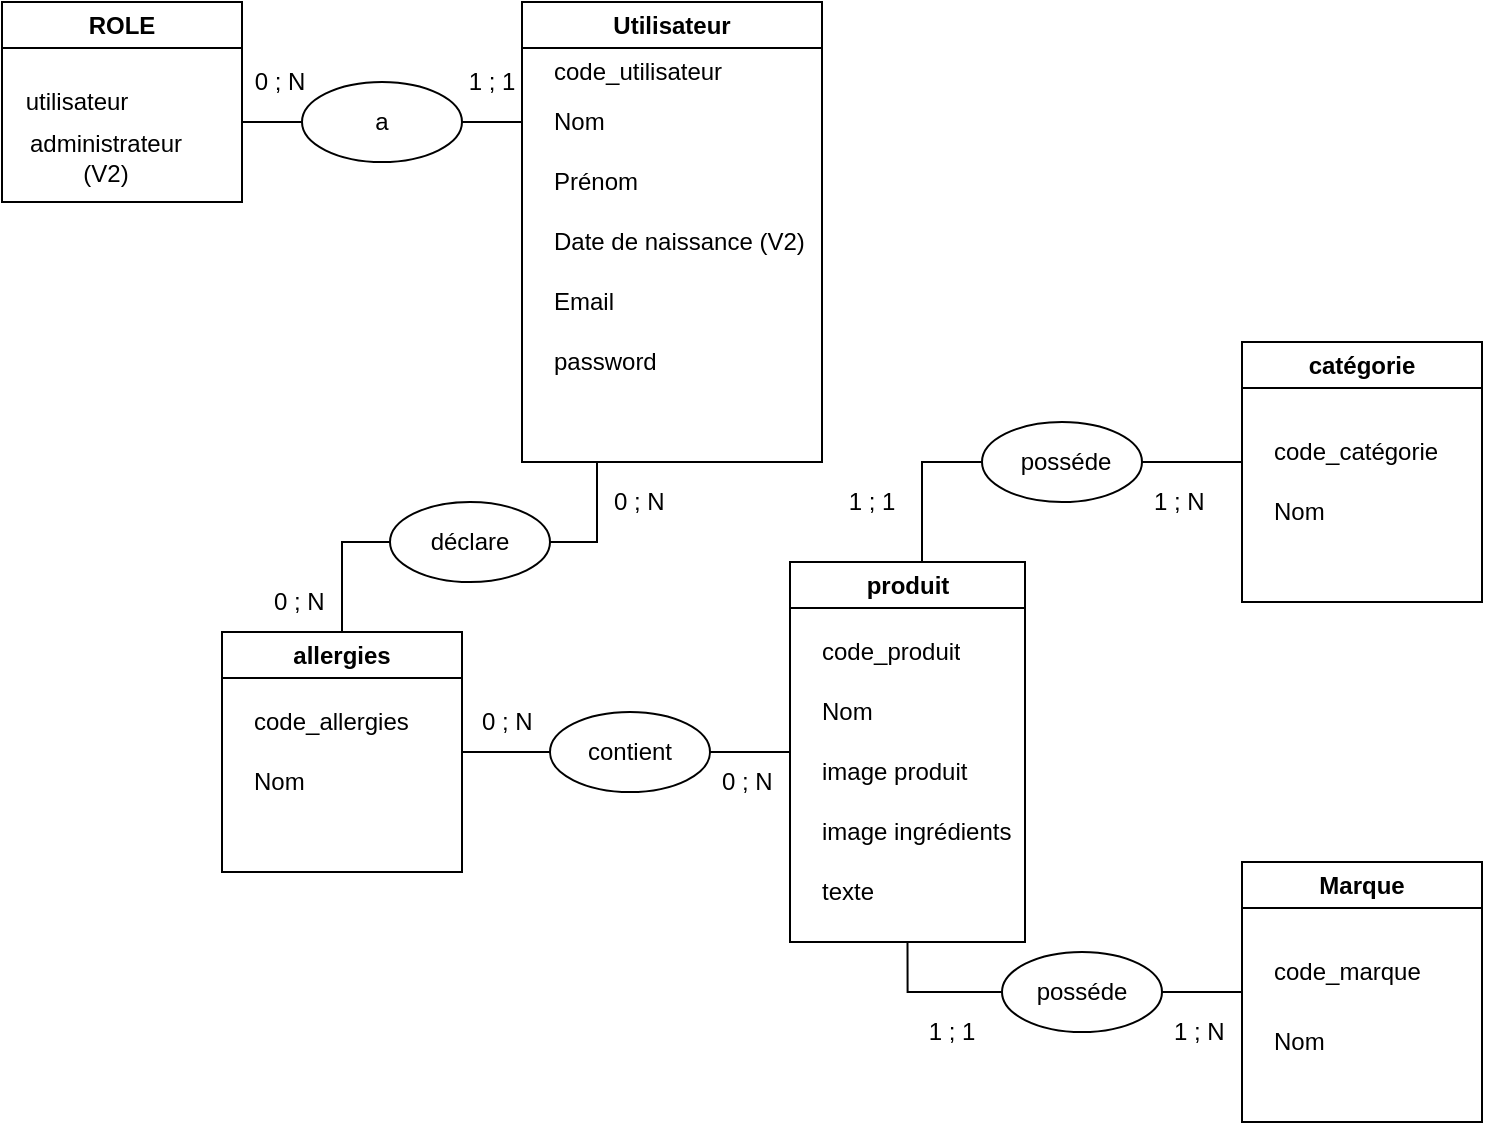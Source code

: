 <mxfile>
    <diagram id="IFRQNdErznVPO91wgtog" name="Page-1">
        <mxGraphModel dx="1147" dy="419" grid="1" gridSize="10" guides="1" tooltips="1" connect="1" arrows="1" fold="1" page="1" pageScale="1" pageWidth="827" pageHeight="1169" math="0" shadow="0">
            <root>
                <mxCell id="0"/>
                <mxCell id="1" parent="0"/>
                <mxCell id="2" style="edgeStyle=orthogonalEdgeStyle;rounded=0;orthogonalLoop=1;jettySize=auto;html=1;exitX=0;exitY=0.5;exitDx=0;exitDy=0;entryX=0.5;entryY=0;entryDx=0;entryDy=0;endArrow=none;endFill=0;startArrow=none;" parent="1" source="49" target="18" edge="1">
                    <mxGeometry relative="1" as="geometry">
                        <Array as="points">
                            <mxPoint x="190" y="310"/>
                        </Array>
                    </mxGeometry>
                </mxCell>
                <mxCell id="3" value="Utilisateur" style="swimlane;whiteSpace=wrap;html=1;" parent="1" vertex="1">
                    <mxGeometry x="280" y="40" width="150" height="230" as="geometry"/>
                </mxCell>
                <mxCell id="4" value="Nom" style="text;strokeColor=none;fillColor=none;align=left;verticalAlign=middle;spacingLeft=4;spacingRight=4;overflow=hidden;points=[[0,0.5],[1,0.5]];portConstraint=eastwest;rotatable=0;whiteSpace=wrap;html=1;" parent="3" vertex="1">
                    <mxGeometry x="10" y="45" width="80" height="30" as="geometry"/>
                </mxCell>
                <mxCell id="5" value="Prénom" style="text;strokeColor=none;fillColor=none;align=left;verticalAlign=middle;spacingLeft=4;spacingRight=4;overflow=hidden;points=[[0,0.5],[1,0.5]];portConstraint=eastwest;rotatable=0;whiteSpace=wrap;html=1;" parent="3" vertex="1">
                    <mxGeometry x="10" y="75" width="80" height="30" as="geometry"/>
                </mxCell>
                <mxCell id="6" value="Date de naissance (V2)" style="text;strokeColor=none;fillColor=none;align=left;verticalAlign=middle;spacingLeft=4;spacingRight=4;overflow=hidden;points=[[0,0.5],[1,0.5]];portConstraint=eastwest;rotatable=0;whiteSpace=wrap;html=1;" parent="3" vertex="1">
                    <mxGeometry x="10" y="105" width="150" height="30" as="geometry"/>
                </mxCell>
                <mxCell id="7" value="Email" style="text;strokeColor=none;fillColor=none;align=left;verticalAlign=middle;spacingLeft=4;spacingRight=4;overflow=hidden;points=[[0,0.5],[1,0.5]];portConstraint=eastwest;rotatable=0;whiteSpace=wrap;html=1;" parent="3" vertex="1">
                    <mxGeometry x="10" y="135" width="150" height="30" as="geometry"/>
                </mxCell>
                <mxCell id="8" value="password" style="text;strokeColor=none;fillColor=none;align=left;verticalAlign=middle;spacingLeft=4;spacingRight=4;overflow=hidden;points=[[0,0.5],[1,0.5]];portConstraint=eastwest;rotatable=0;whiteSpace=wrap;html=1;" parent="3" vertex="1">
                    <mxGeometry x="10" y="165" width="100" height="30" as="geometry"/>
                </mxCell>
                <mxCell id="9" value="code_utilisateur" style="text;strokeColor=none;fillColor=none;align=left;verticalAlign=middle;spacingLeft=4;spacingRight=4;overflow=hidden;points=[[0,0.5],[1,0.5]];portConstraint=eastwest;rotatable=0;whiteSpace=wrap;html=1;" parent="3" vertex="1">
                    <mxGeometry x="10" y="20" width="110" height="30" as="geometry"/>
                </mxCell>
                <mxCell id="14" value="ROLE" style="swimlane;whiteSpace=wrap;html=1;" parent="1" vertex="1">
                    <mxGeometry x="20" y="40" width="120" height="100" as="geometry"/>
                </mxCell>
                <mxCell id="15" value="utilisateur" style="text;html=1;strokeColor=none;fillColor=none;align=center;verticalAlign=middle;whiteSpace=wrap;rounded=0;" parent="14" vertex="1">
                    <mxGeometry y="40" width="75" height="20" as="geometry"/>
                </mxCell>
                <mxCell id="16" value="administrateur (V2)" style="text;html=1;strokeColor=none;fillColor=none;align=center;verticalAlign=middle;whiteSpace=wrap;rounded=0;" parent="14" vertex="1">
                    <mxGeometry x="12.5" y="65" width="77.5" height="25" as="geometry"/>
                </mxCell>
                <mxCell id="17" style="edgeStyle=orthogonalEdgeStyle;rounded=0;orthogonalLoop=1;jettySize=auto;html=1;exitX=1;exitY=0.5;exitDx=0;exitDy=0;entryX=0;entryY=0.5;entryDx=0;entryDy=0;startArrow=none;endArrow=none;endFill=0;" parent="1" source="42" target="23" edge="1">
                    <mxGeometry relative="1" as="geometry"/>
                </mxCell>
                <mxCell id="18" value="allergies" style="swimlane;whiteSpace=wrap;html=1;startSize=23;" parent="1" vertex="1">
                    <mxGeometry x="130" y="355" width="120" height="120" as="geometry"/>
                </mxCell>
                <mxCell id="19" value="Nom" style="text;strokeColor=none;fillColor=none;align=left;verticalAlign=middle;spacingLeft=4;spacingRight=4;overflow=hidden;points=[[0,0.5],[1,0.5]];portConstraint=eastwest;rotatable=0;whiteSpace=wrap;html=1;" parent="18" vertex="1">
                    <mxGeometry x="10" y="60" width="80" height="30" as="geometry"/>
                </mxCell>
                <mxCell id="20" value="code_allergies" style="text;strokeColor=none;fillColor=none;align=left;verticalAlign=middle;spacingLeft=4;spacingRight=4;overflow=hidden;points=[[0,0.5],[1,0.5]];portConstraint=eastwest;rotatable=0;whiteSpace=wrap;html=1;" parent="18" vertex="1">
                    <mxGeometry x="10" y="30" width="110" height="30" as="geometry"/>
                </mxCell>
                <mxCell id="21" style="edgeStyle=orthogonalEdgeStyle;rounded=0;orthogonalLoop=1;jettySize=auto;html=1;exitX=1;exitY=0.5;exitDx=0;exitDy=0;startArrow=none;endArrow=none;endFill=0;" parent="1" source="36" edge="1">
                    <mxGeometry relative="1" as="geometry">
                        <mxPoint x="640" y="270" as="targetPoint"/>
                        <Array as="points">
                            <mxPoint x="640" y="270"/>
                        </Array>
                    </mxGeometry>
                </mxCell>
                <mxCell id="22" style="edgeStyle=orthogonalEdgeStyle;rounded=0;orthogonalLoop=1;jettySize=auto;html=1;exitX=1;exitY=0.5;exitDx=0;exitDy=0;entryX=0;entryY=0.5;entryDx=0;entryDy=0;startArrow=none;endArrow=none;endFill=0;" parent="1" source="39" target="32" edge="1">
                    <mxGeometry relative="1" as="geometry"/>
                </mxCell>
                <mxCell id="23" value="produit" style="swimlane;whiteSpace=wrap;html=1;" parent="1" vertex="1">
                    <mxGeometry x="414" y="320" width="117.5" height="190" as="geometry"/>
                </mxCell>
                <mxCell id="24" value="Nom" style="text;strokeColor=none;fillColor=none;align=left;verticalAlign=middle;spacingLeft=4;spacingRight=4;overflow=hidden;points=[[0,0.5],[1,0.5]];portConstraint=eastwest;rotatable=0;whiteSpace=wrap;html=1;" parent="23" vertex="1">
                    <mxGeometry x="10" y="60" width="80" height="30" as="geometry"/>
                </mxCell>
                <mxCell id="25" value="code_produit" style="text;strokeColor=none;fillColor=none;align=left;verticalAlign=middle;spacingLeft=4;spacingRight=4;overflow=hidden;points=[[0,0.5],[1,0.5]];portConstraint=eastwest;rotatable=0;whiteSpace=wrap;html=1;" parent="23" vertex="1">
                    <mxGeometry x="10" y="30" width="85" height="30" as="geometry"/>
                </mxCell>
                <mxCell id="26" value="image produit" style="text;strokeColor=none;fillColor=none;align=left;verticalAlign=middle;spacingLeft=4;spacingRight=4;overflow=hidden;points=[[0,0.5],[1,0.5]];portConstraint=eastwest;rotatable=0;whiteSpace=wrap;html=1;" parent="23" vertex="1">
                    <mxGeometry x="10" y="90" width="85" height="30" as="geometry"/>
                </mxCell>
                <mxCell id="27" value="image ingrédients" style="text;strokeColor=none;fillColor=none;align=left;verticalAlign=middle;spacingLeft=4;spacingRight=4;overflow=hidden;points=[[0,0.5],[1,0.5]];portConstraint=eastwest;rotatable=0;whiteSpace=wrap;html=1;" parent="23" vertex="1">
                    <mxGeometry x="10" y="120" width="110" height="30" as="geometry"/>
                </mxCell>
                <mxCell id="28" value="texte" style="text;strokeColor=none;fillColor=none;align=left;verticalAlign=middle;spacingLeft=4;spacingRight=4;overflow=hidden;points=[[0,0.5],[1,0.5]];portConstraint=eastwest;rotatable=0;whiteSpace=wrap;html=1;" parent="23" vertex="1">
                    <mxGeometry x="10" y="150" width="80" height="30" as="geometry"/>
                </mxCell>
                <mxCell id="29" value="catégorie" style="swimlane;whiteSpace=wrap;html=1;" parent="1" vertex="1">
                    <mxGeometry x="640" y="210" width="120" height="130" as="geometry"/>
                </mxCell>
                <mxCell id="30" value="Nom" style="text;strokeColor=none;fillColor=none;align=left;verticalAlign=middle;spacingLeft=4;spacingRight=4;overflow=hidden;points=[[0,0.5],[1,0.5]];portConstraint=eastwest;rotatable=0;whiteSpace=wrap;html=1;" parent="29" vertex="1">
                    <mxGeometry x="10" y="70" width="80" height="30" as="geometry"/>
                </mxCell>
                <mxCell id="31" value="code_catégorie" style="text;strokeColor=none;fillColor=none;align=left;verticalAlign=middle;spacingLeft=4;spacingRight=4;overflow=hidden;points=[[0,0.5],[1,0.5]];portConstraint=eastwest;rotatable=0;whiteSpace=wrap;html=1;" parent="29" vertex="1">
                    <mxGeometry x="10" y="40" width="100" height="30" as="geometry"/>
                </mxCell>
                <mxCell id="32" value="Marque" style="swimlane;whiteSpace=wrap;html=1;" parent="1" vertex="1">
                    <mxGeometry x="640" y="470" width="120" height="130" as="geometry"/>
                </mxCell>
                <mxCell id="33" value="Nom" style="text;strokeColor=none;fillColor=none;align=left;verticalAlign=middle;spacingLeft=4;spacingRight=4;overflow=hidden;points=[[0,0.5],[1,0.5]];portConstraint=eastwest;rotatable=0;whiteSpace=wrap;html=1;" parent="32" vertex="1">
                    <mxGeometry x="10" y="75" width="80" height="30" as="geometry"/>
                </mxCell>
                <mxCell id="34" value="code_marque" style="text;strokeColor=none;fillColor=none;align=left;verticalAlign=middle;spacingLeft=4;spacingRight=4;overflow=hidden;points=[[0,0.5],[1,0.5]];portConstraint=eastwest;rotatable=0;whiteSpace=wrap;html=1;" parent="32" vertex="1">
                    <mxGeometry x="10" y="40" width="100" height="30" as="geometry"/>
                </mxCell>
                <mxCell id="35" value="" style="edgeStyle=orthogonalEdgeStyle;rounded=0;orthogonalLoop=1;jettySize=auto;html=1;exitX=0.75;exitY=0;exitDx=0;exitDy=0;entryX=0;entryY=0.25;entryDx=0;entryDy=0;endArrow=none;" parent="1" source="23" target="36" edge="1">
                    <mxGeometry relative="1" as="geometry">
                        <mxPoint x="502" y="320" as="sourcePoint"/>
                        <mxPoint x="640" y="273" as="targetPoint"/>
                        <Array as="points">
                            <mxPoint x="480" y="320"/>
                            <mxPoint x="480" y="270"/>
                            <mxPoint x="524" y="270"/>
                        </Array>
                    </mxGeometry>
                </mxCell>
                <mxCell id="36" value="" style="ellipse;whiteSpace=wrap;html=1;" parent="1" vertex="1">
                    <mxGeometry x="510" y="250" width="80" height="40" as="geometry"/>
                </mxCell>
                <mxCell id="37" value="posséde" style="text;html=1;strokeColor=none;fillColor=none;align=center;verticalAlign=middle;whiteSpace=wrap;rounded=0;" parent="1" vertex="1">
                    <mxGeometry x="531.5" y="260" width="40" height="20" as="geometry"/>
                </mxCell>
                <mxCell id="38" value="" style="edgeStyle=orthogonalEdgeStyle;rounded=0;orthogonalLoop=1;jettySize=auto;html=1;exitX=0.5;exitY=1;exitDx=0;exitDy=0;entryX=0;entryY=0.5;entryDx=0;entryDy=0;endArrow=none;" parent="1" source="23" target="39" edge="1">
                    <mxGeometry relative="1" as="geometry">
                        <mxPoint x="473" y="510" as="sourcePoint"/>
                        <mxPoint x="640" y="535" as="targetPoint"/>
                    </mxGeometry>
                </mxCell>
                <mxCell id="39" value="" style="ellipse;whiteSpace=wrap;html=1;" parent="1" vertex="1">
                    <mxGeometry x="520" y="515" width="80" height="40" as="geometry"/>
                </mxCell>
                <mxCell id="40" value="posséde" style="text;html=1;strokeColor=none;fillColor=none;align=center;verticalAlign=middle;whiteSpace=wrap;rounded=0;" parent="1" vertex="1">
                    <mxGeometry x="540" y="525" width="40" height="20" as="geometry"/>
                </mxCell>
                <mxCell id="41" value="" style="edgeStyle=orthogonalEdgeStyle;rounded=0;orthogonalLoop=1;jettySize=auto;html=1;exitX=1;exitY=0.5;exitDx=0;exitDy=0;entryX=0;entryY=0.5;entryDx=0;entryDy=0;endArrow=none;" parent="1" source="18" target="42" edge="1">
                    <mxGeometry relative="1" as="geometry">
                        <mxPoint x="280" y="415" as="sourcePoint"/>
                        <mxPoint x="414" y="415" as="targetPoint"/>
                    </mxGeometry>
                </mxCell>
                <mxCell id="42" value="" style="ellipse;whiteSpace=wrap;html=1;" parent="1" vertex="1">
                    <mxGeometry x="294" y="395" width="80" height="40" as="geometry"/>
                </mxCell>
                <mxCell id="43" value="contient" style="text;html=1;strokeColor=none;fillColor=none;align=center;verticalAlign=middle;whiteSpace=wrap;rounded=0;" parent="1" vertex="1">
                    <mxGeometry x="314" y="405" width="40" height="20" as="geometry"/>
                </mxCell>
                <mxCell id="44" value="" style="endArrow=none;html=1;rounded=0;exitX=0;exitY=0.5;exitDx=0;exitDy=0;endFill=0;startArrow=none;" parent="1" source="46" edge="1">
                    <mxGeometry width="50" height="50" relative="1" as="geometry">
                        <mxPoint x="390" y="320" as="sourcePoint"/>
                        <mxPoint x="140" y="100" as="targetPoint"/>
                    </mxGeometry>
                </mxCell>
                <mxCell id="45" value="" style="endArrow=none;html=1;rounded=0;endFill=0;" parent="1" target="46" edge="1">
                    <mxGeometry width="50" height="50" relative="1" as="geometry">
                        <mxPoint x="280" y="100" as="sourcePoint"/>
                        <mxPoint x="160" y="98" as="targetPoint"/>
                    </mxGeometry>
                </mxCell>
                <mxCell id="46" value="" style="ellipse;whiteSpace=wrap;html=1;" parent="1" vertex="1">
                    <mxGeometry x="170" y="80" width="80" height="40" as="geometry"/>
                </mxCell>
                <mxCell id="47" value="a" style="text;html=1;strokeColor=none;fillColor=none;align=center;verticalAlign=middle;whiteSpace=wrap;rounded=0;" parent="1" vertex="1">
                    <mxGeometry x="190" y="90" width="40" height="20" as="geometry"/>
                </mxCell>
                <mxCell id="48" value="" style="edgeStyle=orthogonalEdgeStyle;rounded=0;orthogonalLoop=1;jettySize=auto;html=1;exitX=0.25;exitY=1;exitDx=0;exitDy=0;entryX=1;entryY=0.5;entryDx=0;entryDy=0;endArrow=none;endFill=0;" parent="1" source="3" target="49" edge="1">
                    <mxGeometry relative="1" as="geometry">
                        <mxPoint x="318" y="270" as="sourcePoint"/>
                        <mxPoint x="220" y="355" as="targetPoint"/>
                        <Array as="points">
                            <mxPoint x="318" y="310"/>
                        </Array>
                    </mxGeometry>
                </mxCell>
                <mxCell id="49" value="" style="ellipse;whiteSpace=wrap;html=1;" parent="1" vertex="1">
                    <mxGeometry x="214" y="290" width="80" height="40" as="geometry"/>
                </mxCell>
                <mxCell id="50" value="déclare" style="text;html=1;strokeColor=none;fillColor=none;align=center;verticalAlign=middle;whiteSpace=wrap;rounded=0;" parent="1" vertex="1">
                    <mxGeometry x="234" y="300" width="40" height="20" as="geometry"/>
                </mxCell>
                <mxCell id="51" value="1 ; 1" style="text;html=1;strokeColor=none;fillColor=none;align=center;verticalAlign=middle;whiteSpace=wrap;rounded=0;rotation=0;" parent="1" vertex="1">
                    <mxGeometry x="250" y="70" width="30" height="20" as="geometry"/>
                </mxCell>
                <mxCell id="53" value="1 ; 1" style="text;html=1;strokeColor=none;fillColor=none;align=center;verticalAlign=middle;whiteSpace=wrap;rounded=0;" parent="1" vertex="1">
                    <mxGeometry x="480" y="545" width="30" height="20" as="geometry"/>
                </mxCell>
                <mxCell id="54" value="0 ; N" style="text;strokeColor=none;fillColor=none;align=left;verticalAlign=middle;spacingLeft=4;spacingRight=4;overflow=hidden;points=[[0,0.5],[1,0.5]];portConstraint=eastwest;rotatable=0;whiteSpace=wrap;html=1;" parent="1" vertex="1">
                    <mxGeometry x="320" y="280" width="40" height="20" as="geometry"/>
                </mxCell>
                <mxCell id="55" value="0 ; N" style="text;strokeColor=none;fillColor=none;align=left;verticalAlign=middle;spacingLeft=4;spacingRight=4;overflow=hidden;points=[[0,0.5],[1,0.5]];portConstraint=eastwest;rotatable=0;whiteSpace=wrap;html=1;" parent="1" vertex="1">
                    <mxGeometry x="374" y="420" width="40" height="20" as="geometry"/>
                </mxCell>
                <mxCell id="56" value="0 ; N" style="text;strokeColor=none;fillColor=none;align=left;verticalAlign=middle;spacingLeft=4;spacingRight=4;overflow=hidden;points=[[0,0.5],[1,0.5]];portConstraint=eastwest;rotatable=0;whiteSpace=wrap;html=1;" parent="1" vertex="1">
                    <mxGeometry x="254" y="390" width="40" height="20" as="geometry"/>
                </mxCell>
                <mxCell id="57" value="0 ; N" style="text;strokeColor=none;fillColor=none;align=left;verticalAlign=middle;spacingLeft=4;spacingRight=4;overflow=hidden;points=[[0,0.5],[1,0.5]];portConstraint=eastwest;rotatable=0;whiteSpace=wrap;html=1;" parent="1" vertex="1">
                    <mxGeometry x="150" y="330" width="40" height="20" as="geometry"/>
                </mxCell>
                <mxCell id="58" value="0 ; N" style="text;html=1;strokeColor=none;fillColor=none;align=center;verticalAlign=middle;whiteSpace=wrap;rounded=0;rotation=0;" parent="1" vertex="1">
                    <mxGeometry x="144" y="70" width="30" height="20" as="geometry"/>
                </mxCell>
                <mxCell id="60" value="1 ; 1" style="text;html=1;strokeColor=none;fillColor=none;align=center;verticalAlign=middle;whiteSpace=wrap;rounded=0;" parent="1" vertex="1">
                    <mxGeometry x="440" y="280" width="30" height="20" as="geometry"/>
                </mxCell>
                <mxCell id="61" value="1 ; N" style="text;strokeColor=none;fillColor=none;align=left;verticalAlign=middle;spacingLeft=4;spacingRight=4;overflow=hidden;points=[[0,0.5],[1,0.5]];portConstraint=eastwest;rotatable=0;whiteSpace=wrap;html=1;" parent="1" vertex="1">
                    <mxGeometry x="590" y="280" width="40" height="20" as="geometry"/>
                </mxCell>
                <mxCell id="62" value="1 ; N" style="text;strokeColor=none;fillColor=none;align=left;verticalAlign=middle;spacingLeft=4;spacingRight=4;overflow=hidden;points=[[0,0.5],[1,0.5]];portConstraint=eastwest;rotatable=0;whiteSpace=wrap;html=1;" parent="1" vertex="1">
                    <mxGeometry x="600" y="545" width="40" height="20" as="geometry"/>
                </mxCell>
            </root>
        </mxGraphModel>
    </diagram>
</mxfile>
